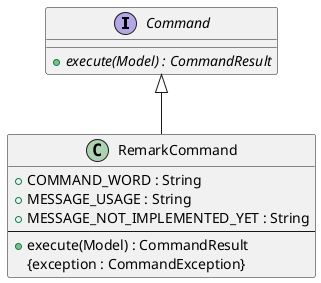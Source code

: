 @startuml

Interface Command {
+ {abstract} execute(Model) : CommandResult
}

Class RemarkCommand {
+ COMMAND_WORD : String
+ MESSAGE_USAGE : String
+ MESSAGE_NOT_IMPLEMENTED_YET : String
---
+ execute(Model) : CommandResult
{exception : CommandException}
}

RemarkCommand -up-|> Command

@enduml